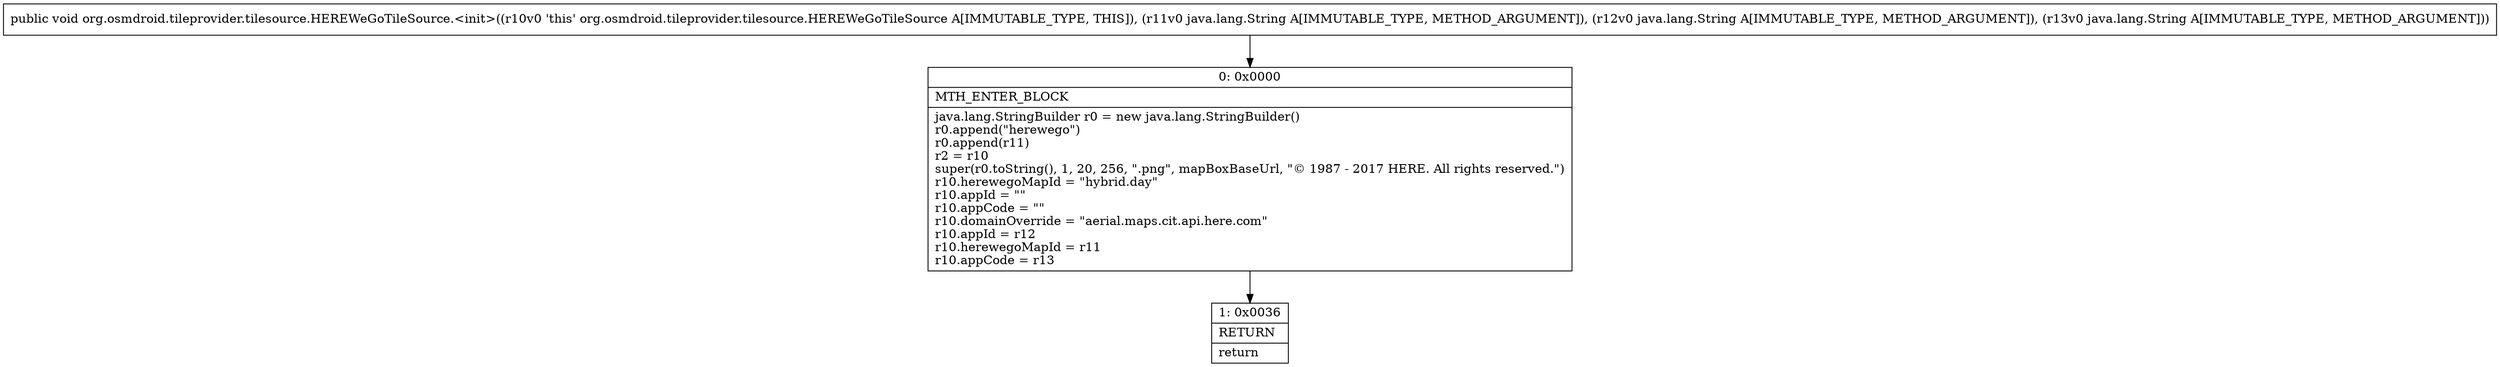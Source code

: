 digraph "CFG fororg.osmdroid.tileprovider.tilesource.HEREWeGoTileSource.\<init\>(Ljava\/lang\/String;Ljava\/lang\/String;Ljava\/lang\/String;)V" {
Node_0 [shape=record,label="{0\:\ 0x0000|MTH_ENTER_BLOCK\l|java.lang.StringBuilder r0 = new java.lang.StringBuilder()\lr0.append(\"herewego\")\lr0.append(r11)\lr2 = r10\lsuper(r0.toString(), 1, 20, 256, \".png\", mapBoxBaseUrl, \"© 1987 \- 2017 HERE. All rights reserved.\")\lr10.herewegoMapId = \"hybrid.day\"\lr10.appId = \"\"\lr10.appCode = \"\"\lr10.domainOverride = \"aerial.maps.cit.api.here.com\"\lr10.appId = r12\lr10.herewegoMapId = r11\lr10.appCode = r13\l}"];
Node_1 [shape=record,label="{1\:\ 0x0036|RETURN\l|return\l}"];
MethodNode[shape=record,label="{public void org.osmdroid.tileprovider.tilesource.HEREWeGoTileSource.\<init\>((r10v0 'this' org.osmdroid.tileprovider.tilesource.HEREWeGoTileSource A[IMMUTABLE_TYPE, THIS]), (r11v0 java.lang.String A[IMMUTABLE_TYPE, METHOD_ARGUMENT]), (r12v0 java.lang.String A[IMMUTABLE_TYPE, METHOD_ARGUMENT]), (r13v0 java.lang.String A[IMMUTABLE_TYPE, METHOD_ARGUMENT])) }"];
MethodNode -> Node_0;
Node_0 -> Node_1;
}

